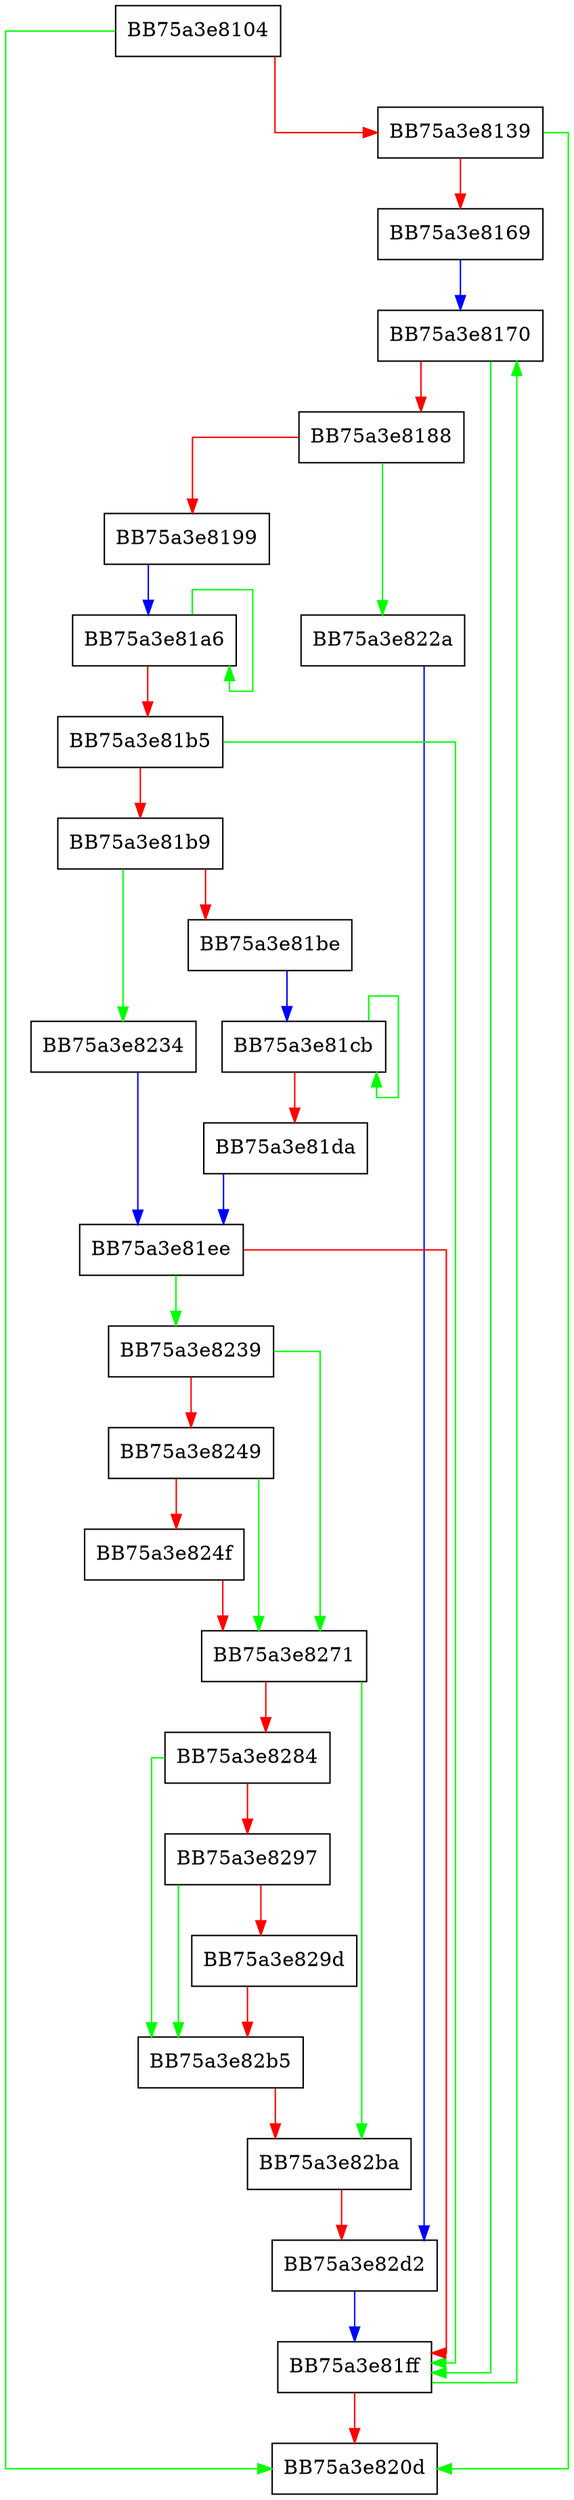 digraph PruneAMP {
  node [shape="box"];
  graph [splines=ortho];
  BB75a3e8104 -> BB75a3e820d [color="green"];
  BB75a3e8104 -> BB75a3e8139 [color="red"];
  BB75a3e8139 -> BB75a3e820d [color="green"];
  BB75a3e8139 -> BB75a3e8169 [color="red"];
  BB75a3e8169 -> BB75a3e8170 [color="blue"];
  BB75a3e8170 -> BB75a3e81ff [color="green"];
  BB75a3e8170 -> BB75a3e8188 [color="red"];
  BB75a3e8188 -> BB75a3e822a [color="green"];
  BB75a3e8188 -> BB75a3e8199 [color="red"];
  BB75a3e8199 -> BB75a3e81a6 [color="blue"];
  BB75a3e81a6 -> BB75a3e81a6 [color="green"];
  BB75a3e81a6 -> BB75a3e81b5 [color="red"];
  BB75a3e81b5 -> BB75a3e81ff [color="green"];
  BB75a3e81b5 -> BB75a3e81b9 [color="red"];
  BB75a3e81b9 -> BB75a3e8234 [color="green"];
  BB75a3e81b9 -> BB75a3e81be [color="red"];
  BB75a3e81be -> BB75a3e81cb [color="blue"];
  BB75a3e81cb -> BB75a3e81cb [color="green"];
  BB75a3e81cb -> BB75a3e81da [color="red"];
  BB75a3e81da -> BB75a3e81ee [color="blue"];
  BB75a3e81ee -> BB75a3e8239 [color="green"];
  BB75a3e81ee -> BB75a3e81ff [color="red"];
  BB75a3e81ff -> BB75a3e8170 [color="green"];
  BB75a3e81ff -> BB75a3e820d [color="red"];
  BB75a3e822a -> BB75a3e82d2 [color="blue"];
  BB75a3e8234 -> BB75a3e81ee [color="blue"];
  BB75a3e8239 -> BB75a3e8271 [color="green"];
  BB75a3e8239 -> BB75a3e8249 [color="red"];
  BB75a3e8249 -> BB75a3e8271 [color="green"];
  BB75a3e8249 -> BB75a3e824f [color="red"];
  BB75a3e824f -> BB75a3e8271 [color="red"];
  BB75a3e8271 -> BB75a3e82ba [color="green"];
  BB75a3e8271 -> BB75a3e8284 [color="red"];
  BB75a3e8284 -> BB75a3e82b5 [color="green"];
  BB75a3e8284 -> BB75a3e8297 [color="red"];
  BB75a3e8297 -> BB75a3e82b5 [color="green"];
  BB75a3e8297 -> BB75a3e829d [color="red"];
  BB75a3e829d -> BB75a3e82b5 [color="red"];
  BB75a3e82b5 -> BB75a3e82ba [color="red"];
  BB75a3e82ba -> BB75a3e82d2 [color="red"];
  BB75a3e82d2 -> BB75a3e81ff [color="blue"];
}